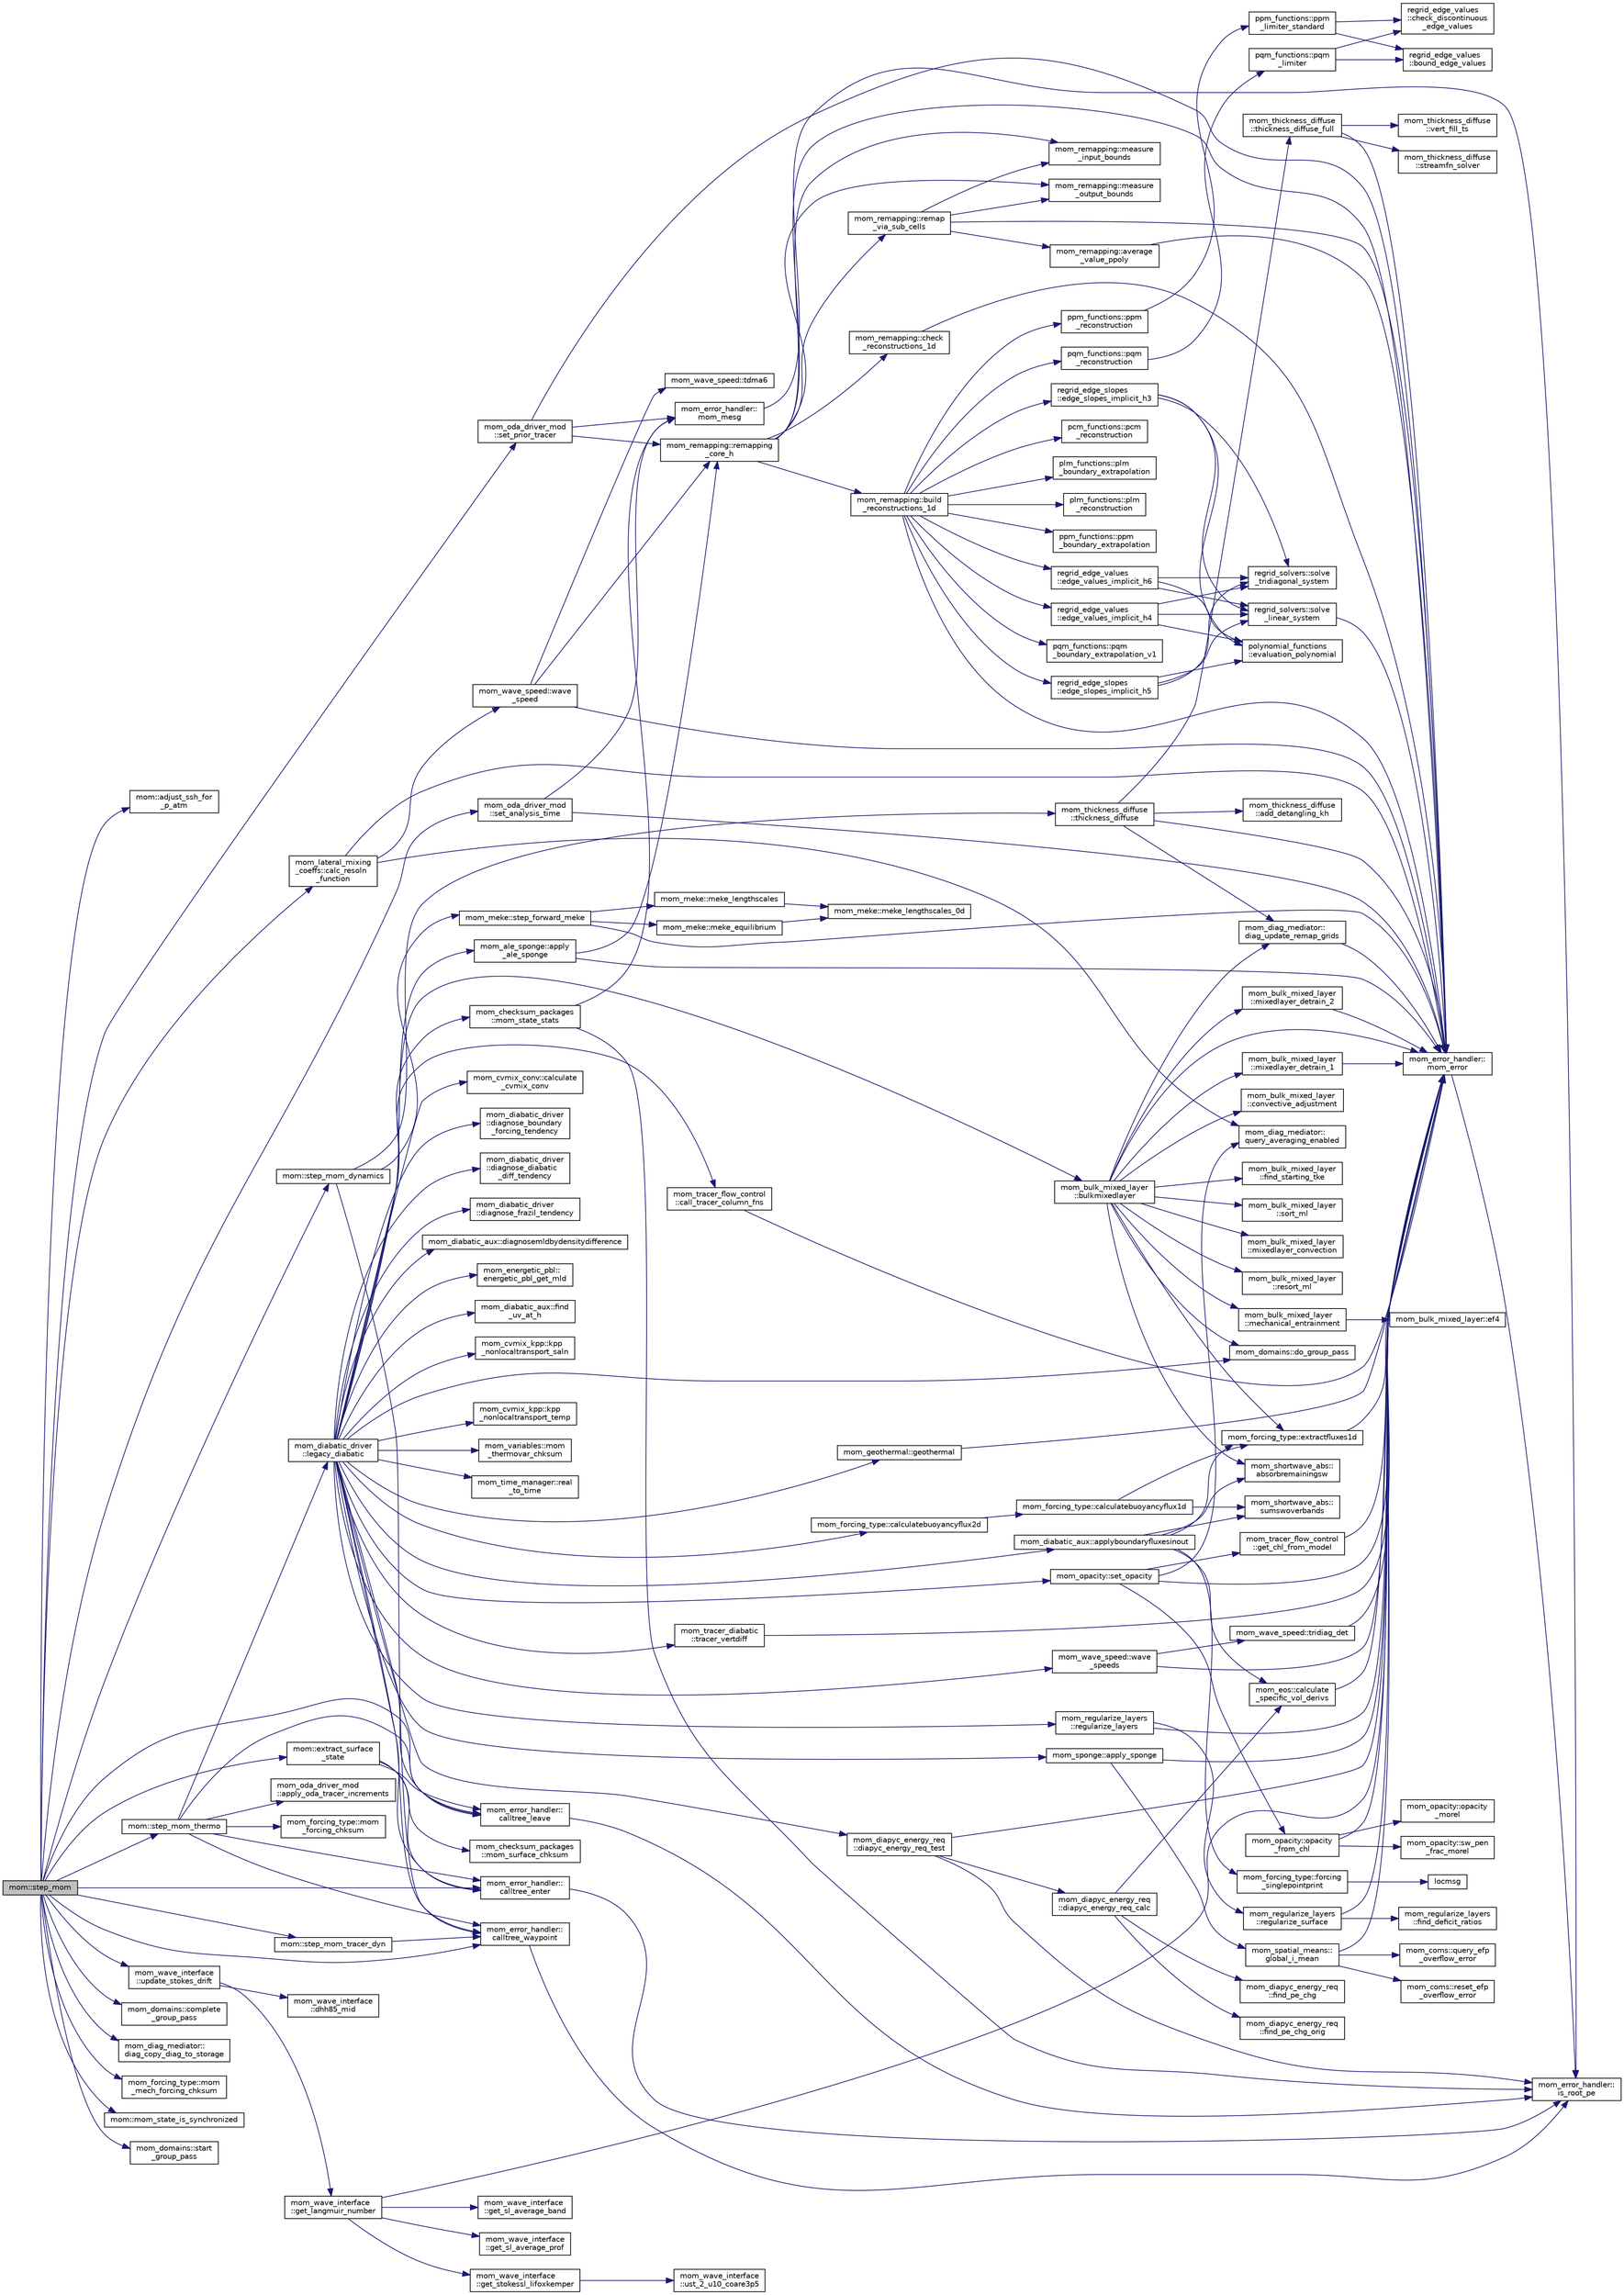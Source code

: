 digraph "mom::step_mom"
{
 // INTERACTIVE_SVG=YES
 // LATEX_PDF_SIZE
  edge [fontname="Helvetica",fontsize="10",labelfontname="Helvetica",labelfontsize="10"];
  node [fontname="Helvetica",fontsize="10",shape=record];
  rankdir="LR";
  Node1 [label="mom::step_mom",height=0.2,width=0.4,color="black", fillcolor="grey75", style="filled", fontcolor="black",tooltip="This subroutine orchestrates the time stepping of MOM. The adiabatic dynamics are stepped by calls to..."];
  Node1 -> Node2 [color="midnightblue",fontsize="10",style="solid",fontname="Helvetica"];
  Node2 [label="mom::adjust_ssh_for\l_p_atm",height=0.2,width=0.4,color="black", fillcolor="white", style="filled",URL="$namespacemom.html#a16f7cc52cef3eb7a99687bf3d0694285",tooltip="Apply a correction to the sea surface height to compensate for the atmospheric pressure (the inverse ..."];
  Node1 -> Node3 [color="midnightblue",fontsize="10",style="solid",fontname="Helvetica"];
  Node3 [label="mom_lateral_mixing\l_coeffs::calc_resoln\l_function",height=0.2,width=0.4,color="black", fillcolor="white", style="filled",URL="$namespacemom__lateral__mixing__coeffs.html#a8652c5651033573cfd6f09b789d64713",tooltip="Calculates and stores the non-dimensional resolution functions."];
  Node3 -> Node4 [color="midnightblue",fontsize="10",style="solid",fontname="Helvetica"];
  Node4 [label="mom_error_handler::\lmom_error",height=0.2,width=0.4,color="black", fillcolor="white", style="filled",URL="$namespacemom__error__handler.html#a460cfb79a06c29fc249952c2a3710d67",tooltip="This provides a convenient interface for writing an mpp_error message with run-time filter based on a..."];
  Node4 -> Node5 [color="midnightblue",fontsize="10",style="solid",fontname="Helvetica"];
  Node5 [label="mom_error_handler::\lis_root_pe",height=0.2,width=0.4,color="black", fillcolor="white", style="filled",URL="$namespacemom__error__handler.html#ad5f00a53059c72fe2332d1436c80ca71",tooltip="This returns .true. if the current PE is the root PE."];
  Node3 -> Node6 [color="midnightblue",fontsize="10",style="solid",fontname="Helvetica"];
  Node6 [label="mom_diag_mediator::\lquery_averaging_enabled",height=0.2,width=0.4,color="black", fillcolor="white", style="filled",URL="$namespacemom__diag__mediator.html#a0be5d1cbc6c6f8f63950ce7d9bc6455a",tooltip="Call this subroutine to determine whether the averaging is currently enabled. .true...."];
  Node3 -> Node7 [color="midnightblue",fontsize="10",style="solid",fontname="Helvetica"];
  Node7 [label="mom_wave_speed::wave\l_speed",height=0.2,width=0.4,color="black", fillcolor="white", style="filled",URL="$namespacemom__wave__speed.html#a2bb7c3c0482510f3d50a2f2e933e4229",tooltip="Calculates the wave speed of the first baroclinic mode."];
  Node7 -> Node4 [color="midnightblue",fontsize="10",style="solid",fontname="Helvetica"];
  Node7 -> Node8 [color="midnightblue",fontsize="10",style="solid",fontname="Helvetica"];
  Node8 [label="mom_remapping::remapping\l_core_h",height=0.2,width=0.4,color="black", fillcolor="white", style="filled",URL="$namespacemom__remapping.html#abe4a1d5b1b9f26063a5e4aba5be0b0a5",tooltip="Remaps column of values u0 on grid h0 to grid h1 assuming the top edge is aligned."];
  Node8 -> Node9 [color="midnightblue",fontsize="10",style="solid",fontname="Helvetica"];
  Node9 [label="mom_remapping::build\l_reconstructions_1d",height=0.2,width=0.4,color="black", fillcolor="white", style="filled",URL="$namespacemom__remapping.html#a5bb0006054c9fa4522783aa3f1f500d5",tooltip="Creates polynomial reconstructions of u0 on the source grid h0."];
  Node9 -> Node10 [color="midnightblue",fontsize="10",style="solid",fontname="Helvetica"];
  Node10 [label="regrid_edge_slopes\l::edge_slopes_implicit_h3",height=0.2,width=0.4,color="black", fillcolor="white", style="filled",URL="$namespaceregrid__edge__slopes.html#a6996158dd53ef77642a39638c49be870",tooltip="Compute ih4 edge slopes (implicit third order accurate) in the same units as h."];
  Node10 -> Node11 [color="midnightblue",fontsize="10",style="solid",fontname="Helvetica"];
  Node11 [label="polynomial_functions\l::evaluation_polynomial",height=0.2,width=0.4,color="black", fillcolor="white", style="filled",URL="$namespacepolynomial__functions.html#adb2b5d18db527314545e8e21638a2872",tooltip="Pointwise evaluation of a polynomial at x."];
  Node10 -> Node12 [color="midnightblue",fontsize="10",style="solid",fontname="Helvetica"];
  Node12 [label="regrid_solvers::solve\l_linear_system",height=0.2,width=0.4,color="black", fillcolor="white", style="filled",URL="$namespaceregrid__solvers.html#a8130a338b59de62b00f68da4204568ad",tooltip="Solve the linear system AX = B by Gaussian elimination."];
  Node12 -> Node4 [color="midnightblue",fontsize="10",style="solid",fontname="Helvetica"];
  Node10 -> Node13 [color="midnightblue",fontsize="10",style="solid",fontname="Helvetica"];
  Node13 [label="regrid_solvers::solve\l_tridiagonal_system",height=0.2,width=0.4,color="black", fillcolor="white", style="filled",URL="$namespaceregrid__solvers.html#a0d5c3cff8f31429b0a2c6d267e8b345d",tooltip="Solve the tridiagonal system AX = B."];
  Node9 -> Node14 [color="midnightblue",fontsize="10",style="solid",fontname="Helvetica"];
  Node14 [label="regrid_edge_slopes\l::edge_slopes_implicit_h5",height=0.2,width=0.4,color="black", fillcolor="white", style="filled",URL="$namespaceregrid__edge__slopes.html#a8857628ba4234d17cc8a596515f80aa9",tooltip="Compute ih5 edge values (implicit fifth order accurate)"];
  Node14 -> Node11 [color="midnightblue",fontsize="10",style="solid",fontname="Helvetica"];
  Node14 -> Node12 [color="midnightblue",fontsize="10",style="solid",fontname="Helvetica"];
  Node14 -> Node13 [color="midnightblue",fontsize="10",style="solid",fontname="Helvetica"];
  Node9 -> Node15 [color="midnightblue",fontsize="10",style="solid",fontname="Helvetica"];
  Node15 [label="regrid_edge_values\l::edge_values_implicit_h4",height=0.2,width=0.4,color="black", fillcolor="white", style="filled",URL="$namespaceregrid__edge__values.html#abc05850b69a03244cd7e04e74c48ac92",tooltip="Compute ih4 edge values (implicit fourth order accurate) in the same units as h."];
  Node15 -> Node11 [color="midnightblue",fontsize="10",style="solid",fontname="Helvetica"];
  Node15 -> Node12 [color="midnightblue",fontsize="10",style="solid",fontname="Helvetica"];
  Node15 -> Node13 [color="midnightblue",fontsize="10",style="solid",fontname="Helvetica"];
  Node9 -> Node16 [color="midnightblue",fontsize="10",style="solid",fontname="Helvetica"];
  Node16 [label="regrid_edge_values\l::edge_values_implicit_h6",height=0.2,width=0.4,color="black", fillcolor="white", style="filled",URL="$namespaceregrid__edge__values.html#ac0bb9fda830d4c93dbebbce14315c222",tooltip="Compute ih6 edge values (implicit sixth order accurate) in the same units as h."];
  Node16 -> Node11 [color="midnightblue",fontsize="10",style="solid",fontname="Helvetica"];
  Node16 -> Node12 [color="midnightblue",fontsize="10",style="solid",fontname="Helvetica"];
  Node16 -> Node13 [color="midnightblue",fontsize="10",style="solid",fontname="Helvetica"];
  Node9 -> Node4 [color="midnightblue",fontsize="10",style="solid",fontname="Helvetica"];
  Node9 -> Node17 [color="midnightblue",fontsize="10",style="solid",fontname="Helvetica"];
  Node17 [label="pcm_functions::pcm\l_reconstruction",height=0.2,width=0.4,color="black", fillcolor="white", style="filled",URL="$namespacepcm__functions.html#acdb73aa523daabff83b15ce04492d70a",tooltip="Reconstruction by constant polynomials within each cell. There is nothing to do but this routine is p..."];
  Node9 -> Node18 [color="midnightblue",fontsize="10",style="solid",fontname="Helvetica"];
  Node18 [label="plm_functions::plm\l_boundary_extrapolation",height=0.2,width=0.4,color="black", fillcolor="white", style="filled",URL="$namespaceplm__functions.html#a7e6d6acb77747f967174265a1bf45784",tooltip="Reconstruction by linear polynomials within boundary cells."];
  Node9 -> Node19 [color="midnightblue",fontsize="10",style="solid",fontname="Helvetica"];
  Node19 [label="plm_functions::plm\l_reconstruction",height=0.2,width=0.4,color="black", fillcolor="white", style="filled",URL="$namespaceplm__functions.html#afc5335533d6ae9896bf0d869fa5a25e9",tooltip="Reconstruction by linear polynomials within each cell."];
  Node9 -> Node20 [color="midnightblue",fontsize="10",style="solid",fontname="Helvetica"];
  Node20 [label="ppm_functions::ppm\l_boundary_extrapolation",height=0.2,width=0.4,color="black", fillcolor="white", style="filled",URL="$namespaceppm__functions.html#a47eb8faecb5e25f3939cffa57f9b7cff",tooltip="Reconstruction by parabolas within boundary cells."];
  Node9 -> Node21 [color="midnightblue",fontsize="10",style="solid",fontname="Helvetica"];
  Node21 [label="ppm_functions::ppm\l_reconstruction",height=0.2,width=0.4,color="black", fillcolor="white", style="filled",URL="$namespaceppm__functions.html#a23d5e557ad48883c77429ee9bff8b052",tooltip="Builds quadratic polynomials coefficients from cell mean and edge values."];
  Node21 -> Node22 [color="midnightblue",fontsize="10",style="solid",fontname="Helvetica"];
  Node22 [label="ppm_functions::ppm\l_limiter_standard",height=0.2,width=0.4,color="black", fillcolor="white", style="filled",URL="$namespaceppm__functions.html#a10ee2c234d48b1d9375bcd7deee7be0c",tooltip="Adjusts edge values using the standard PPM limiter (Colella & Woodward, JCP 1984) after first checkin..."];
  Node22 -> Node23 [color="midnightblue",fontsize="10",style="solid",fontname="Helvetica"];
  Node23 [label="regrid_edge_values\l::bound_edge_values",height=0.2,width=0.4,color="black", fillcolor="white", style="filled",URL="$namespaceregrid__edge__values.html#aa3c7ea104f554d508b69efd860fc6b10",tooltip="Bound edge values by neighboring cell averages."];
  Node22 -> Node24 [color="midnightblue",fontsize="10",style="solid",fontname="Helvetica"];
  Node24 [label="regrid_edge_values\l::check_discontinuous\l_edge_values",height=0.2,width=0.4,color="black", fillcolor="white", style="filled",URL="$namespaceregrid__edge__values.html#a4a496536a77bef8467c441731619761d",tooltip="Check discontinuous edge values and replace them with their average if not monotonic."];
  Node9 -> Node25 [color="midnightblue",fontsize="10",style="solid",fontname="Helvetica"];
  Node25 [label="pqm_functions::pqm\l_boundary_extrapolation_v1",height=0.2,width=0.4,color="black", fillcolor="white", style="filled",URL="$namespacepqm__functions.html#a51d319371a3999ea40a0d2f940094c78",tooltip="Reconstruction by parabolas within boundary cells."];
  Node9 -> Node26 [color="midnightblue",fontsize="10",style="solid",fontname="Helvetica"];
  Node26 [label="pqm_functions::pqm\l_reconstruction",height=0.2,width=0.4,color="black", fillcolor="white", style="filled",URL="$namespacepqm__functions.html#af62ea5a0c20bd2e543d0a7b593e98bb7",tooltip="Reconstruction by quartic polynomials within each cell."];
  Node26 -> Node27 [color="midnightblue",fontsize="10",style="solid",fontname="Helvetica"];
  Node27 [label="pqm_functions::pqm\l_limiter",height=0.2,width=0.4,color="black", fillcolor="white", style="filled",URL="$namespacepqm__functions.html#a676b4ee6f9598507052680013b407f47",tooltip="Limit the piecewise quartic method reconstruction."];
  Node27 -> Node23 [color="midnightblue",fontsize="10",style="solid",fontname="Helvetica"];
  Node27 -> Node24 [color="midnightblue",fontsize="10",style="solid",fontname="Helvetica"];
  Node8 -> Node28 [color="midnightblue",fontsize="10",style="solid",fontname="Helvetica"];
  Node28 [label="mom_remapping::check\l_reconstructions_1d",height=0.2,width=0.4,color="black", fillcolor="white", style="filled",URL="$namespacemom__remapping.html#a1756ab9c7329e586ded97e7270b14d4d",tooltip="Checks that edge values and reconstructions satisfy bounds."];
  Node28 -> Node4 [color="midnightblue",fontsize="10",style="solid",fontname="Helvetica"];
  Node8 -> Node29 [color="midnightblue",fontsize="10",style="solid",fontname="Helvetica"];
  Node29 [label="mom_remapping::measure\l_input_bounds",height=0.2,width=0.4,color="black", fillcolor="white", style="filled",URL="$namespacemom__remapping.html#afe0efe65edb680f96fc5efe3d29a9217",tooltip="Measure totals and bounds on source grid."];
  Node8 -> Node30 [color="midnightblue",fontsize="10",style="solid",fontname="Helvetica"];
  Node30 [label="mom_remapping::measure\l_output_bounds",height=0.2,width=0.4,color="black", fillcolor="white", style="filled",URL="$namespacemom__remapping.html#a5453aeefe69feaff159b67f3a4bd2366",tooltip="Measure totals and bounds on destination grid."];
  Node8 -> Node4 [color="midnightblue",fontsize="10",style="solid",fontname="Helvetica"];
  Node8 -> Node31 [color="midnightblue",fontsize="10",style="solid",fontname="Helvetica"];
  Node31 [label="mom_remapping::remap\l_via_sub_cells",height=0.2,width=0.4,color="black", fillcolor="white", style="filled",URL="$namespacemom__remapping.html#ab933069898cb9de16ec60f175185762e",tooltip="Remaps column of n0 values u0 on grid h0 to grid h1 with n1 cells by calculating the n0+n1+1 sub-inte..."];
  Node31 -> Node32 [color="midnightblue",fontsize="10",style="solid",fontname="Helvetica"];
  Node32 [label="mom_remapping::average\l_value_ppoly",height=0.2,width=0.4,color="black", fillcolor="white", style="filled",URL="$namespacemom__remapping.html#a89dde73fbc6eec035c8dabc225a9c210",tooltip="Returns the average value of a reconstruction within a single source cell, i0, between the non-dimens..."];
  Node32 -> Node4 [color="midnightblue",fontsize="10",style="solid",fontname="Helvetica"];
  Node31 -> Node29 [color="midnightblue",fontsize="10",style="solid",fontname="Helvetica"];
  Node31 -> Node30 [color="midnightblue",fontsize="10",style="solid",fontname="Helvetica"];
  Node31 -> Node4 [color="midnightblue",fontsize="10",style="solid",fontname="Helvetica"];
  Node7 -> Node33 [color="midnightblue",fontsize="10",style="solid",fontname="Helvetica"];
  Node33 [label="mom_wave_speed::tdma6",height=0.2,width=0.4,color="black", fillcolor="white", style="filled",URL="$namespacemom__wave__speed.html#a57673d33027f1ef38330443123102301",tooltip="Solve a non-symmetric tridiagonal problem with a scalar contribution to the leading diagonal...."];
  Node1 -> Node34 [color="midnightblue",fontsize="10",style="solid",fontname="Helvetica"];
  Node34 [label="mom_error_handler::\lcalltree_enter",height=0.2,width=0.4,color="black", fillcolor="white", style="filled",URL="$namespacemom__error__handler.html#a9cda07a87815f0e5594066162b4345c3",tooltip="Writes a message about entering a subroutine if call tree reporting is active."];
  Node34 -> Node5 [color="midnightblue",fontsize="10",style="solid",fontname="Helvetica"];
  Node1 -> Node35 [color="midnightblue",fontsize="10",style="solid",fontname="Helvetica"];
  Node35 [label="mom_error_handler::\lcalltree_leave",height=0.2,width=0.4,color="black", fillcolor="white", style="filled",URL="$namespacemom__error__handler.html#a88ea67781e2ed9b73ab7eac8ea5e8578",tooltip="Writes a message about leaving a subroutine if call tree reporting is active."];
  Node35 -> Node5 [color="midnightblue",fontsize="10",style="solid",fontname="Helvetica"];
  Node1 -> Node36 [color="midnightblue",fontsize="10",style="solid",fontname="Helvetica"];
  Node36 [label="mom_error_handler::\lcalltree_waypoint",height=0.2,width=0.4,color="black", fillcolor="white", style="filled",URL="$namespacemom__error__handler.html#a34a02e601a60f03cb97a72fe25a32853",tooltip="Writes a message about reaching a milestone if call tree reporting is active."];
  Node36 -> Node5 [color="midnightblue",fontsize="10",style="solid",fontname="Helvetica"];
  Node1 -> Node37 [color="midnightblue",fontsize="10",style="solid",fontname="Helvetica"];
  Node37 [label="mom_domains::complete\l_group_pass",height=0.2,width=0.4,color="black", fillcolor="white", style="filled",URL="$namespacemom__domains.html#a242daf83cdf6041f5023f7da49d6da37",tooltip="complete_group_pass completes a group halo update."];
  Node1 -> Node38 [color="midnightblue",fontsize="10",style="solid",fontname="Helvetica"];
  Node38 [label="mom_diag_mediator::\ldiag_copy_diag_to_storage",height=0.2,width=0.4,color="black", fillcolor="white", style="filled",URL="$namespacemom__diag__mediator.html#a4c15fc11c4d220ebcdd38adb692950db",tooltip="Copy from the main diagnostic arrays to the grid storage as well as the native thicknesses."];
  Node1 -> Node39 [color="midnightblue",fontsize="10",style="solid",fontname="Helvetica"];
  Node39 [label="mom::extract_surface\l_state",height=0.2,width=0.4,color="black", fillcolor="white", style="filled",URL="$namespacemom.html#a6ba3b54bd0edbba06730741653552d58",tooltip="Set the surface (return) properties of the ocean model by setting the appropriate fields in sfc_state..."];
  Node39 -> Node34 [color="midnightblue",fontsize="10",style="solid",fontname="Helvetica"];
  Node39 -> Node35 [color="midnightblue",fontsize="10",style="solid",fontname="Helvetica"];
  Node39 -> Node40 [color="midnightblue",fontsize="10",style="solid",fontname="Helvetica"];
  Node40 [label="mom_checksum_packages\l::mom_surface_chksum",height=0.2,width=0.4,color="black", fillcolor="white", style="filled",URL="$namespacemom__checksum__packages.html#af70a5866a1bd6a5ea81ccab967bb2c39",tooltip="Write out chksums for the ocean surface variables."];
  Node1 -> Node41 [color="midnightblue",fontsize="10",style="solid",fontname="Helvetica"];
  Node41 [label="mom_forcing_type::mom\l_mech_forcing_chksum",height=0.2,width=0.4,color="black", fillcolor="white", style="filled",URL="$namespacemom__forcing__type.html#afe942ca75b30c226fdfcdedcecad920f",tooltip="Write out chksums for the driving mechanical forces."];
  Node1 -> Node42 [color="midnightblue",fontsize="10",style="solid",fontname="Helvetica"];
  Node42 [label="mom::mom_state_is_synchronized",height=0.2,width=0.4,color="black", fillcolor="white", style="filled",URL="$namespacemom.html#ada38a8329b76f9fa1685a230869a7647",tooltip="Return true if all phases of step_MOM are at the same point in time."];
  Node1 -> Node43 [color="midnightblue",fontsize="10",style="solid",fontname="Helvetica"];
  Node43 [label="mom_oda_driver_mod\l::set_analysis_time",height=0.2,width=0.4,color="black", fillcolor="white", style="filled",URL="$namespacemom__oda__driver__mod.html#a6df570bae958c31d3aab1053484e1f5d",tooltip="Set the next analysis time."];
  Node43 -> Node4 [color="midnightblue",fontsize="10",style="solid",fontname="Helvetica"];
  Node43 -> Node44 [color="midnightblue",fontsize="10",style="solid",fontname="Helvetica"];
  Node44 [label="mom_error_handler::\lmom_mesg",height=0.2,width=0.4,color="black", fillcolor="white", style="filled",URL="$namespacemom__error__handler.html#a1c462df7b61f1296407b4af51dfeceab",tooltip="This provides a convenient interface for writing an informative comment."];
  Node44 -> Node5 [color="midnightblue",fontsize="10",style="solid",fontname="Helvetica"];
  Node1 -> Node45 [color="midnightblue",fontsize="10",style="solid",fontname="Helvetica"];
  Node45 [label="mom_oda_driver_mod\l::set_prior_tracer",height=0.2,width=0.4,color="black", fillcolor="white", style="filled",URL="$namespacemom__oda__driver__mod.html#a24806346258e5d9143e233999eef0e7f",tooltip="Copy ensemble member tracers to ensemble vector."];
  Node45 -> Node4 [color="midnightblue",fontsize="10",style="solid",fontname="Helvetica"];
  Node45 -> Node44 [color="midnightblue",fontsize="10",style="solid",fontname="Helvetica"];
  Node45 -> Node8 [color="midnightblue",fontsize="10",style="solid",fontname="Helvetica"];
  Node1 -> Node46 [color="midnightblue",fontsize="10",style="solid",fontname="Helvetica"];
  Node46 [label="mom_domains::start\l_group_pass",height=0.2,width=0.4,color="black", fillcolor="white", style="filled",URL="$namespacemom__domains.html#ab27e1cc5953c88e733e0f9f55e4fd446",tooltip="start_group_pass starts out a group halo update."];
  Node1 -> Node47 [color="midnightblue",fontsize="10",style="solid",fontname="Helvetica"];
  Node47 [label="mom::step_mom_dynamics",height=0.2,width=0.4,color="black", fillcolor="white", style="filled",URL="$namespacemom.html#a42ee7e91ffcf1340679e29ab28d9b41d",tooltip="Time step the ocean dynamics, including the momentum and continuity equations."];
  Node47 -> Node36 [color="midnightblue",fontsize="10",style="solid",fontname="Helvetica"];
  Node47 -> Node48 [color="midnightblue",fontsize="10",style="solid",fontname="Helvetica"];
  Node48 [label="mom_meke::step_forward_meke",height=0.2,width=0.4,color="black", fillcolor="white", style="filled",URL="$namespacemom__meke.html#a5f752f097ddeba7071e1703110e51bc2",tooltip="Integrates forward-in-time the MEKE eddy energy equation. See MEKE equations."];
  Node48 -> Node49 [color="midnightblue",fontsize="10",style="solid",fontname="Helvetica"];
  Node49 [label="mom_meke::meke_equilibrium",height=0.2,width=0.4,color="black", fillcolor="white", style="filled",URL="$namespacemom__meke.html#a0ef9a8bcdf705b544db9b8c28a5e6a56",tooltip="Calculates the equilibrium solutino where the source depends only on MEKE diffusivity and there is no..."];
  Node49 -> Node50 [color="midnightblue",fontsize="10",style="solid",fontname="Helvetica"];
  Node50 [label="mom_meke::meke_lengthscales_0d",height=0.2,width=0.4,color="black", fillcolor="white", style="filled",URL="$namespacemom__meke.html#a94cd50f776e4a1af3f865a2bcdd5fbf9",tooltip="Calculates the eddy mixing length scale and  and  functions that are ratios of either bottom or barot..."];
  Node48 -> Node51 [color="midnightblue",fontsize="10",style="solid",fontname="Helvetica"];
  Node51 [label="mom_meke::meke_lengthscales",height=0.2,width=0.4,color="black", fillcolor="white", style="filled",URL="$namespacemom__meke.html#a8180d5d0cacf48bcbdffead9e6a06efd",tooltip="Calculates the eddy mixing length scale and  and  functions that are ratios of either bottom or barot..."];
  Node51 -> Node50 [color="midnightblue",fontsize="10",style="solid",fontname="Helvetica"];
  Node48 -> Node4 [color="midnightblue",fontsize="10",style="solid",fontname="Helvetica"];
  Node47 -> Node52 [color="midnightblue",fontsize="10",style="solid",fontname="Helvetica"];
  Node52 [label="mom_thickness_diffuse\l::thickness_diffuse",height=0.2,width=0.4,color="black", fillcolor="white", style="filled",URL="$namespacemom__thickness__diffuse.html#a8a538b778a567f489bfd9c5eadeeebef",tooltip="Calculates thickness diffusion coefficients and applies thickness diffusion to layer thicknesses,..."];
  Node52 -> Node53 [color="midnightblue",fontsize="10",style="solid",fontname="Helvetica"];
  Node53 [label="mom_thickness_diffuse\l::add_detangling_kh",height=0.2,width=0.4,color="black", fillcolor="white", style="filled",URL="$namespacemom__thickness__diffuse.html#ab6206370a3f642ad57c63b6e268ee0fb",tooltip="Modifies thickness diffusivities to untangle layer structures."];
  Node52 -> Node54 [color="midnightblue",fontsize="10",style="solid",fontname="Helvetica"];
  Node54 [label="mom_diag_mediator::\ldiag_update_remap_grids",height=0.2,width=0.4,color="black", fillcolor="white", style="filled",URL="$namespacemom__diag__mediator.html#a2e9db121a293f242f5a42e9d16d0d2e4",tooltip="Build/update vertical grids for diagnostic remapping."];
  Node54 -> Node4 [color="midnightblue",fontsize="10",style="solid",fontname="Helvetica"];
  Node52 -> Node4 [color="midnightblue",fontsize="10",style="solid",fontname="Helvetica"];
  Node52 -> Node55 [color="midnightblue",fontsize="10",style="solid",fontname="Helvetica"];
  Node55 [label="mom_thickness_diffuse\l::thickness_diffuse_full",height=0.2,width=0.4,color="black", fillcolor="white", style="filled",URL="$namespacemom__thickness__diffuse.html#ae9909642254fcf0160afe46997e10c30",tooltip="Calculates parameterized layer transports for use in the continuity equation. Fluxes are limited to g..."];
  Node55 -> Node4 [color="midnightblue",fontsize="10",style="solid",fontname="Helvetica"];
  Node55 -> Node56 [color="midnightblue",fontsize="10",style="solid",fontname="Helvetica"];
  Node56 [label="mom_thickness_diffuse\l::streamfn_solver",height=0.2,width=0.4,color="black", fillcolor="white", style="filled",URL="$namespacemom__thickness__diffuse.html#a52d5fe57d53414fdc05f669723c9774e",tooltip="Tridiagonal solver for streamfunction at interfaces."];
  Node55 -> Node57 [color="midnightblue",fontsize="10",style="solid",fontname="Helvetica"];
  Node57 [label="mom_thickness_diffuse\l::vert_fill_ts",height=0.2,width=0.4,color="black", fillcolor="white", style="filled",URL="$namespacemom__thickness__diffuse.html#aff6aa879773518e476ed0a603a1a301e",tooltip="Fills tracer values in massless layers with sensible values by diffusing vertically with a (small) co..."];
  Node1 -> Node58 [color="midnightblue",fontsize="10",style="solid",fontname="Helvetica"];
  Node58 [label="mom::step_mom_thermo",height=0.2,width=0.4,color="black", fillcolor="white", style="filled",URL="$namespacemom.html#a1a81ea749a309f10f5c3c7a17efa3606",tooltip="MOM_step_thermo orchestrates the thermodynamic time stepping and vertical remapping,..."];
  Node58 -> Node59 [color="midnightblue",fontsize="10",style="solid",fontname="Helvetica"];
  Node59 [label="mom_oda_driver_mod\l::apply_oda_tracer_increments",height=0.2,width=0.4,color="black", fillcolor="white", style="filled",URL="$namespacemom__oda__driver__mod.html#a1591229c657f196c97b87b77ca4378a6",tooltip="Apply increments to tracers."];
  Node58 -> Node34 [color="midnightblue",fontsize="10",style="solid",fontname="Helvetica"];
  Node58 -> Node35 [color="midnightblue",fontsize="10",style="solid",fontname="Helvetica"];
  Node58 -> Node36 [color="midnightblue",fontsize="10",style="solid",fontname="Helvetica"];
  Node58 -> Node60 [color="midnightblue",fontsize="10",style="solid",fontname="Helvetica"];
  Node60 [label="mom_diabatic_driver\l::legacy_diabatic",height=0.2,width=0.4,color="black", fillcolor="white", style="filled",URL="$namespacemom__diabatic__driver.html#a9cdc6d13fb212778da2d58f286528fde",tooltip="Imposes the diapycnal mass fluxes and the accompanying diapycnal advection of momentum and tracers us..."];
  Node60 -> Node61 [color="midnightblue",fontsize="10",style="solid",fontname="Helvetica"];
  Node61 [label="mom_ale_sponge::apply\l_ale_sponge",height=0.2,width=0.4,color="black", fillcolor="white", style="filled",URL="$namespacemom__ale__sponge.html#a1f297a8680a56b92ad1ac4e09f375d05",tooltip="This subroutine applies damping to the layers thicknesses, temp, salt and a variety of tracers for ev..."];
  Node61 -> Node4 [color="midnightblue",fontsize="10",style="solid",fontname="Helvetica"];
  Node61 -> Node8 [color="midnightblue",fontsize="10",style="solid",fontname="Helvetica"];
  Node60 -> Node62 [color="midnightblue",fontsize="10",style="solid",fontname="Helvetica"];
  Node62 [label="mom_sponge::apply_sponge",height=0.2,width=0.4,color="black", fillcolor="white", style="filled",URL="$namespacemom__sponge.html#afc5fe4db356e9e93696c909cd2c4d7ba",tooltip="This subroutine applies damping to the layers thicknesses, mixed layer buoyancy, and a variety of tra..."];
  Node62 -> Node63 [color="midnightblue",fontsize="10",style="solid",fontname="Helvetica"];
  Node63 [label="mom_spatial_means::\lglobal_i_mean",height=0.2,width=0.4,color="black", fillcolor="white", style="filled",URL="$namespacemom__spatial__means.html#a1268ed073db7e190a1d06fa72bd7a8de",tooltip="Determine the global mean of a field along rows of constant i, returning it in a 1-d array using the ..."];
  Node63 -> Node4 [color="midnightblue",fontsize="10",style="solid",fontname="Helvetica"];
  Node63 -> Node64 [color="midnightblue",fontsize="10",style="solid",fontname="Helvetica"];
  Node64 [label="mom_coms::query_efp\l_overflow_error",height=0.2,width=0.4,color="black", fillcolor="white", style="filled",URL="$namespacemom__coms.html#addf8caf9a58bed7059b5bb6660d73c4e",tooltip="Returns the status of the module's error flag."];
  Node63 -> Node65 [color="midnightblue",fontsize="10",style="solid",fontname="Helvetica"];
  Node65 [label="mom_coms::reset_efp\l_overflow_error",height=0.2,width=0.4,color="black", fillcolor="white", style="filled",URL="$namespacemom__coms.html#a9a44466e43db89b2525996feedd11b7a",tooltip="Reset the module's error flag to false."];
  Node62 -> Node4 [color="midnightblue",fontsize="10",style="solid",fontname="Helvetica"];
  Node60 -> Node66 [color="midnightblue",fontsize="10",style="solid",fontname="Helvetica"];
  Node66 [label="mom_diabatic_aux::applyboundaryfluxesinout",height=0.2,width=0.4,color="black", fillcolor="white", style="filled",URL="$namespacemom__diabatic__aux.html#ab32313b997a7728d99b52665b94e261f",tooltip="Update the thickness, temperature, and salinity due to thermodynamic boundary forcing (contained in f..."];
  Node66 -> Node67 [color="midnightblue",fontsize="10",style="solid",fontname="Helvetica"];
  Node67 [label="mom_shortwave_abs::\labsorbremainingsw",height=0.2,width=0.4,color="black", fillcolor="white", style="filled",URL="$namespacemom__shortwave__abs.html#a977474b56b68f4db0d6b0dc604755e6c",tooltip="Apply shortwave heating below the boundary layer (when running with the bulk mixed layer inhereted fr..."];
  Node66 -> Node68 [color="midnightblue",fontsize="10",style="solid",fontname="Helvetica"];
  Node68 [label="mom_eos::calculate\l_specific_vol_derivs",height=0.2,width=0.4,color="black", fillcolor="white", style="filled",URL="$namespacemom__eos.html#ab6ed65d2df376be9bbea2050f50fe46e",tooltip="Calls the appropriate subroutine to calculate specific volume derivatives for an array."];
  Node68 -> Node4 [color="midnightblue",fontsize="10",style="solid",fontname="Helvetica"];
  Node66 -> Node69 [color="midnightblue",fontsize="10",style="solid",fontname="Helvetica"];
  Node69 [label="mom_forcing_type::extractfluxes1d",height=0.2,width=0.4,color="black", fillcolor="white", style="filled",URL="$namespacemom__forcing__type.html#ae53ab527ce199e239f6079e422ec70c8",tooltip="This subroutine extracts fluxes from the surface fluxes type. It works on a j-row for optimization pu..."];
  Node69 -> Node4 [color="midnightblue",fontsize="10",style="solid",fontname="Helvetica"];
  Node66 -> Node70 [color="midnightblue",fontsize="10",style="solid",fontname="Helvetica"];
  Node70 [label="mom_forcing_type::forcing\l_singlepointprint",height=0.2,width=0.4,color="black", fillcolor="white", style="filled",URL="$namespacemom__forcing__type.html#a1048a8e80ebd47f83b91772c02aedba2",tooltip="Write out values of the fluxes arrays at the i,j location. This is a debugging tool."];
  Node70 -> Node71 [color="midnightblue",fontsize="10",style="solid",fontname="Helvetica"];
  Node71 [label="locmsg",height=0.2,width=0.4,color="black", fillcolor="white", style="filled",URL="$MOM__forcing__type_8F90.html#a44866f115b527c8a90369632eb0b6eda",tooltip="Format and write a message depending on associated state of array."];
  Node66 -> Node72 [color="midnightblue",fontsize="10",style="solid",fontname="Helvetica"];
  Node72 [label="mom_shortwave_abs::\lsumswoverbands",height=0.2,width=0.4,color="black", fillcolor="white", style="filled",URL="$namespacemom__shortwave__abs.html#a8a1184c3f836d0900dfd5fa587cfb879",tooltip=" "];
  Node60 -> Node73 [color="midnightblue",fontsize="10",style="solid",fontname="Helvetica"];
  Node73 [label="mom_bulk_mixed_layer\l::bulkmixedlayer",height=0.2,width=0.4,color="black", fillcolor="white", style="filled",URL="$namespacemom__bulk__mixed__layer.html#ad6b69cad68bd88aa1deee0481fd3cc59",tooltip="This subroutine partially steps the bulk mixed layer model. The following processes are executed,..."];
  Node73 -> Node67 [color="midnightblue",fontsize="10",style="solid",fontname="Helvetica"];
  Node73 -> Node74 [color="midnightblue",fontsize="10",style="solid",fontname="Helvetica"];
  Node74 [label="mom_bulk_mixed_layer\l::convective_adjustment",height=0.2,width=0.4,color="black", fillcolor="white", style="filled",URL="$namespacemom__bulk__mixed__layer.html#ac898a46c7996492a4cd3ee45ebfd1b2e",tooltip="This subroutine does instantaneous convective entrainment into the buffer layers and mixed layers to ..."];
  Node73 -> Node54 [color="midnightblue",fontsize="10",style="solid",fontname="Helvetica"];
  Node73 -> Node75 [color="midnightblue",fontsize="10",style="solid",fontname="Helvetica"];
  Node75 [label="mom_domains::do_group_pass",height=0.2,width=0.4,color="black", fillcolor="white", style="filled",URL="$namespacemom__domains.html#aac3bc012a8c214cbd73bb00668ff165e",tooltip="do_group_pass carries out a group halo update."];
  Node73 -> Node69 [color="midnightblue",fontsize="10",style="solid",fontname="Helvetica"];
  Node73 -> Node76 [color="midnightblue",fontsize="10",style="solid",fontname="Helvetica"];
  Node76 [label="mom_bulk_mixed_layer\l::find_starting_tke",height=0.2,width=0.4,color="black", fillcolor="white", style="filled",URL="$namespacemom__bulk__mixed__layer.html#a8ab429f040caadc340609ca16aca2e29",tooltip="This subroutine determines the TKE available at the depth of free convection to drive mechanical entr..."];
  Node73 -> Node77 [color="midnightblue",fontsize="10",style="solid",fontname="Helvetica"];
  Node77 [label="mom_bulk_mixed_layer\l::mechanical_entrainment",height=0.2,width=0.4,color="black", fillcolor="white", style="filled",URL="$namespacemom__bulk__mixed__layer.html#aae11f02b6b843d50866b7e259a7d468a",tooltip="This subroutine calculates mechanically driven entrainment."];
  Node77 -> Node78 [color="midnightblue",fontsize="10",style="solid",fontname="Helvetica"];
  Node78 [label="mom_bulk_mixed_layer::ef4",height=0.2,width=0.4,color="black", fillcolor="white", style="filled",URL="$namespacemom__bulk__mixed__layer.html#a4ac89b3858f2c7c0ac6f8ac8f93b5e44",tooltip="This subroutine returns an approximation to the integral R = exp(-L*(H+E)) integral(LH to L(H+E)) L/(..."];
  Node73 -> Node79 [color="midnightblue",fontsize="10",style="solid",fontname="Helvetica"];
  Node79 [label="mom_bulk_mixed_layer\l::mixedlayer_convection",height=0.2,width=0.4,color="black", fillcolor="white", style="filled",URL="$namespacemom__bulk__mixed__layer.html#a071010a461d5ae9440b063aadf4e2f88",tooltip="This subroutine causes the mixed layer to entrain to the depth of free convection...."];
  Node73 -> Node80 [color="midnightblue",fontsize="10",style="solid",fontname="Helvetica"];
  Node80 [label="mom_bulk_mixed_layer\l::mixedlayer_detrain_1",height=0.2,width=0.4,color="black", fillcolor="white", style="filled",URL="$namespacemom__bulk__mixed__layer.html#ad9e6f68b38815279808b9fa52cfc6e65",tooltip="This subroutine moves any water left in the former mixed layers into the single buffer layers and may..."];
  Node80 -> Node4 [color="midnightblue",fontsize="10",style="solid",fontname="Helvetica"];
  Node73 -> Node81 [color="midnightblue",fontsize="10",style="solid",fontname="Helvetica"];
  Node81 [label="mom_bulk_mixed_layer\l::mixedlayer_detrain_2",height=0.2,width=0.4,color="black", fillcolor="white", style="filled",URL="$namespacemom__bulk__mixed__layer.html#a46fd0f8d6109e0d4f7e4da971f2ab663",tooltip="This subroutine moves any water left in the former mixed layers into the two buffer layers and may al..."];
  Node81 -> Node4 [color="midnightblue",fontsize="10",style="solid",fontname="Helvetica"];
  Node73 -> Node4 [color="midnightblue",fontsize="10",style="solid",fontname="Helvetica"];
  Node73 -> Node82 [color="midnightblue",fontsize="10",style="solid",fontname="Helvetica"];
  Node82 [label="mom_bulk_mixed_layer\l::resort_ml",height=0.2,width=0.4,color="black", fillcolor="white", style="filled",URL="$namespacemom__bulk__mixed__layer.html#a1378659bc97b52e065a7cfe44166504d",tooltip="This subroutine actually moves properties between layers to achieve a resorted state,..."];
  Node73 -> Node83 [color="midnightblue",fontsize="10",style="solid",fontname="Helvetica"];
  Node83 [label="mom_bulk_mixed_layer\l::sort_ml",height=0.2,width=0.4,color="black", fillcolor="white", style="filled",URL="$namespacemom__bulk__mixed__layer.html#ae4325155d260533b923ba910557945f3",tooltip="This subroutine generates an array of indices that are sorted by layer density."];
  Node60 -> Node84 [color="midnightblue",fontsize="10",style="solid",fontname="Helvetica"];
  Node84 [label="mom_cvmix_conv::calculate\l_cvmix_conv",height=0.2,width=0.4,color="black", fillcolor="white", style="filled",URL="$namespacemom__cvmix__conv.html#a9fa2fba758d0df93a9d6219c21e5e06d",tooltip="Subroutine for calculating enhanced diffusivity/viscosity due to convection via CVMix."];
  Node60 -> Node85 [color="midnightblue",fontsize="10",style="solid",fontname="Helvetica"];
  Node85 [label="mom_forcing_type::calculatebuoyancyflux2d",height=0.2,width=0.4,color="black", fillcolor="white", style="filled",URL="$namespacemom__forcing__type.html#ae84373c4a259bd04330ec673af0fa536",tooltip="Calculates surface buoyancy flux by adding up the heat, FW and salt fluxes, for 2d arrays...."];
  Node85 -> Node86 [color="midnightblue",fontsize="10",style="solid",fontname="Helvetica"];
  Node86 [label="mom_forcing_type::calculatebuoyancyflux1d",height=0.2,width=0.4,color="black", fillcolor="white", style="filled",URL="$namespacemom__forcing__type.html#ad0077a3179748ec1ff1b81348f4aca92",tooltip="This routine calculates surface buoyancy flux by adding up the heat, FW & salt fluxes...."];
  Node86 -> Node69 [color="midnightblue",fontsize="10",style="solid",fontname="Helvetica"];
  Node86 -> Node72 [color="midnightblue",fontsize="10",style="solid",fontname="Helvetica"];
  Node60 -> Node87 [color="midnightblue",fontsize="10",style="solid",fontname="Helvetica"];
  Node87 [label="mom_tracer_flow_control\l::call_tracer_column_fns",height=0.2,width=0.4,color="black", fillcolor="white", style="filled",URL="$namespacemom__tracer__flow__control.html#a7ab9818c25f7abc0cf44f970b70f003a",tooltip="This subroutine calls all registered tracer column physics subroutines."];
  Node87 -> Node4 [color="midnightblue",fontsize="10",style="solid",fontname="Helvetica"];
  Node60 -> Node34 [color="midnightblue",fontsize="10",style="solid",fontname="Helvetica"];
  Node60 -> Node35 [color="midnightblue",fontsize="10",style="solid",fontname="Helvetica"];
  Node60 -> Node36 [color="midnightblue",fontsize="10",style="solid",fontname="Helvetica"];
  Node60 -> Node88 [color="midnightblue",fontsize="10",style="solid",fontname="Helvetica"];
  Node88 [label="mom_diabatic_driver\l::diagnose_boundary\l_forcing_tendency",height=0.2,width=0.4,color="black", fillcolor="white", style="filled",URL="$namespacemom__diabatic__driver.html#a01163329a6d65d737948de2d88552e4c",tooltip="This routine diagnoses tendencies from application of boundary fluxes. These impacts are generally 3d..."];
  Node60 -> Node89 [color="midnightblue",fontsize="10",style="solid",fontname="Helvetica"];
  Node89 [label="mom_diabatic_driver\l::diagnose_diabatic\l_diff_tendency",height=0.2,width=0.4,color="black", fillcolor="white", style="filled",URL="$namespacemom__diabatic__driver.html#a4dab75ba033d39c67378d4d096dc8634",tooltip="This routine diagnoses tendencies from application of diabatic diffusion using ALE algorithm...."];
  Node60 -> Node90 [color="midnightblue",fontsize="10",style="solid",fontname="Helvetica"];
  Node90 [label="mom_diabatic_driver\l::diagnose_frazil_tendency",height=0.2,width=0.4,color="black", fillcolor="white", style="filled",URL="$namespacemom__diabatic__driver.html#ab1dd05b0e742d113883e1b590234f8eb",tooltip="This routine diagnoses tendencies for temperature and heat from frazil formation. This routine is cal..."];
  Node60 -> Node91 [color="midnightblue",fontsize="10",style="solid",fontname="Helvetica"];
  Node91 [label="mom_diabatic_aux::diagnosemldbydensitydifference",height=0.2,width=0.4,color="black", fillcolor="white", style="filled",URL="$namespacemom__diabatic__aux.html#a43ac98433f0f2f0e6cf4f8a3c9622ec4",tooltip="Diagnose a mixed layer depth (MLD) determined by a given density difference with the surface...."];
  Node60 -> Node92 [color="midnightblue",fontsize="10",style="solid",fontname="Helvetica"];
  Node92 [label="mom_diapyc_energy_req\l::diapyc_energy_req_test",height=0.2,width=0.4,color="black", fillcolor="white", style="filled",URL="$namespacemom__diapyc__energy__req.html#a0bf0dd1f3ae4f7f66fb000322f18064e",tooltip="This subroutine helps test the accuracy of the diapycnal mixing energy requirement code by writing di..."];
  Node92 -> Node93 [color="midnightblue",fontsize="10",style="solid",fontname="Helvetica"];
  Node93 [label="mom_diapyc_energy_req\l::diapyc_energy_req_calc",height=0.2,width=0.4,color="black", fillcolor="white", style="filled",URL="$namespacemom__diapyc__energy__req.html#aca27fbd2a716b8565b0b754a417479d5",tooltip="This subroutine uses a substantially refactored tridiagonal equation for diapycnal mixing of temperat..."];
  Node93 -> Node68 [color="midnightblue",fontsize="10",style="solid",fontname="Helvetica"];
  Node93 -> Node94 [color="midnightblue",fontsize="10",style="solid",fontname="Helvetica"];
  Node94 [label="mom_diapyc_energy_req\l::find_pe_chg",height=0.2,width=0.4,color="black", fillcolor="white", style="filled",URL="$namespacemom__diapyc__energy__req.html#a2bed511a4b1df9de0e2230c24389bc82",tooltip="This subroutine calculates the change in potential energy and or derivatives for several changes in a..."];
  Node93 -> Node95 [color="midnightblue",fontsize="10",style="solid",fontname="Helvetica"];
  Node95 [label="mom_diapyc_energy_req\l::find_pe_chg_orig",height=0.2,width=0.4,color="black", fillcolor="white", style="filled",URL="$namespacemom__diapyc__energy__req.html#afb1736a09e8f04ae84f561924e157691",tooltip="This subroutine calculates the change in potential energy and or derivatives for several changes in a..."];
  Node92 -> Node5 [color="midnightblue",fontsize="10",style="solid",fontname="Helvetica"];
  Node92 -> Node4 [color="midnightblue",fontsize="10",style="solid",fontname="Helvetica"];
  Node60 -> Node75 [color="midnightblue",fontsize="10",style="solid",fontname="Helvetica"];
  Node60 -> Node96 [color="midnightblue",fontsize="10",style="solid",fontname="Helvetica"];
  Node96 [label="mom_energetic_pbl::\lenergetic_pbl_get_mld",height=0.2,width=0.4,color="black", fillcolor="white", style="filled",URL="$namespacemom__energetic__pbl.html#af3a7ca5357ed9a1383c9556b117116dc",tooltip="Copies the ePBL active mixed layer depth into MLD."];
  Node60 -> Node97 [color="midnightblue",fontsize="10",style="solid",fontname="Helvetica"];
  Node97 [label="mom_diabatic_aux::find\l_uv_at_h",height=0.2,width=0.4,color="black", fillcolor="white", style="filled",URL="$namespacemom__diabatic__aux.html#ac18edf904af75caadea28fc234a57a3c",tooltip="This subroutine calculates u_h and v_h (velocities at thickness points), optionally using the entrain..."];
  Node60 -> Node98 [color="midnightblue",fontsize="10",style="solid",fontname="Helvetica"];
  Node98 [label="mom_geothermal::geothermal",height=0.2,width=0.4,color="black", fillcolor="white", style="filled",URL="$namespacemom__geothermal.html#a01cc49441a608cbb2a22f50df10420a5",tooltip="Applies geothermal heating, including the movement of water between isopycnal layers to match the tar..."];
  Node98 -> Node4 [color="midnightblue",fontsize="10",style="solid",fontname="Helvetica"];
  Node60 -> Node99 [color="midnightblue",fontsize="10",style="solid",fontname="Helvetica"];
  Node99 [label="mom_cvmix_kpp::kpp\l_nonlocaltransport_saln",height=0.2,width=0.4,color="black", fillcolor="white", style="filled",URL="$namespacemom__cvmix__kpp.html#abebacc1ae8c13149d816a60ff2e824b6",tooltip="Apply KPP non-local transport of surface fluxes for salinity. This routine is a useful prototype for ..."];
  Node60 -> Node100 [color="midnightblue",fontsize="10",style="solid",fontname="Helvetica"];
  Node100 [label="mom_cvmix_kpp::kpp\l_nonlocaltransport_temp",height=0.2,width=0.4,color="black", fillcolor="white", style="filled",URL="$namespacemom__cvmix__kpp.html#a54093ca1cac897785c965c00efa12fe6",tooltip="Apply KPP non-local transport of surface fluxes for temperature."];
  Node60 -> Node101 [color="midnightblue",fontsize="10",style="solid",fontname="Helvetica"];
  Node101 [label="mom_checksum_packages\l::mom_state_stats",height=0.2,width=0.4,color="black", fillcolor="white", style="filled",URL="$namespacemom__checksum__packages.html#a1f44d7722dee5c07cac388ed34aa56b6",tooltip="Monitor and write out statistics for the model's state variables."];
  Node101 -> Node5 [color="midnightblue",fontsize="10",style="solid",fontname="Helvetica"];
  Node101 -> Node44 [color="midnightblue",fontsize="10",style="solid",fontname="Helvetica"];
  Node60 -> Node102 [color="midnightblue",fontsize="10",style="solid",fontname="Helvetica"];
  Node102 [label="mom_variables::mom\l_thermovar_chksum",height=0.2,width=0.4,color="black", fillcolor="white", style="filled",URL="$namespacemom__variables.html#a3a49e8f236529824956f8c5c3e147893",tooltip="Diagnostic checksums on various elements of a thermo_var_ptrs type for debugging."];
  Node60 -> Node103 [color="midnightblue",fontsize="10",style="solid",fontname="Helvetica"];
  Node103 [label="mom_time_manager::real\l_to_time",height=0.2,width=0.4,color="black", fillcolor="white", style="filled",URL="$namespacemom__time__manager.html#ae2d8736d03ab62310f32ddf01e44a961",tooltip="This is an alternate implementation of the FMS function real_to_time_type that is accurate over a lar..."];
  Node60 -> Node104 [color="midnightblue",fontsize="10",style="solid",fontname="Helvetica"];
  Node104 [label="mom_regularize_layers\l::regularize_layers",height=0.2,width=0.4,color="black", fillcolor="white", style="filled",URL="$namespacemom__regularize__layers.html#a32e5e07fe85a2f1861fe05f60576fe59",tooltip="This subroutine partially steps the bulk mixed layer model. The following processes are executed,..."];
  Node104 -> Node4 [color="midnightblue",fontsize="10",style="solid",fontname="Helvetica"];
  Node104 -> Node105 [color="midnightblue",fontsize="10",style="solid",fontname="Helvetica"];
  Node105 [label="mom_regularize_layers\l::regularize_surface",height=0.2,width=0.4,color="black", fillcolor="white", style="filled",URL="$namespacemom__regularize__layers.html#af8738e3c92f1d19b3f2269cb97f7eaf7",tooltip="This subroutine ensures that there is a degree of horizontal smoothness in the depths of the near-sur..."];
  Node105 -> Node106 [color="midnightblue",fontsize="10",style="solid",fontname="Helvetica"];
  Node106 [label="mom_regularize_layers\l::find_deficit_ratios",height=0.2,width=0.4,color="black", fillcolor="white", style="filled",URL="$namespacemom__regularize__layers.html#a4ba20ced31449e07aa640de2b71c0be8",tooltip="This subroutine determines the amount by which the harmonic mean thickness at velocity points differ ..."];
  Node105 -> Node4 [color="midnightblue",fontsize="10",style="solid",fontname="Helvetica"];
  Node60 -> Node107 [color="midnightblue",fontsize="10",style="solid",fontname="Helvetica"];
  Node107 [label="mom_opacity::set_opacity",height=0.2,width=0.4,color="black", fillcolor="white", style="filled",URL="$namespacemom__opacity.html#aefadc7465f74c0cab731cf1adf5f3a57",tooltip="This sets the opacity of sea water based based on one of several different schemes."];
  Node107 -> Node108 [color="midnightblue",fontsize="10",style="solid",fontname="Helvetica"];
  Node108 [label="mom_tracer_flow_control\l::get_chl_from_model",height=0.2,width=0.4,color="black", fillcolor="white", style="filled",URL="$namespacemom__tracer__flow__control.html#abd2e9269190427ba86fb8a26e6792e66",tooltip="This subroutine extracts the chlorophyll concentrations from the model state, if possible."];
  Node108 -> Node4 [color="midnightblue",fontsize="10",style="solid",fontname="Helvetica"];
  Node107 -> Node4 [color="midnightblue",fontsize="10",style="solid",fontname="Helvetica"];
  Node107 -> Node109 [color="midnightblue",fontsize="10",style="solid",fontname="Helvetica"];
  Node109 [label="mom_opacity::opacity\l_from_chl",height=0.2,width=0.4,color="black", fillcolor="white", style="filled",URL="$namespacemom__opacity.html#aefa20c0a034c6e9dcf598c938d6a78ef",tooltip="This sets the \"blue\" band opacity based on chloophyll A concencentrations The red portion is lumped i..."];
  Node109 -> Node4 [color="midnightblue",fontsize="10",style="solid",fontname="Helvetica"];
  Node109 -> Node110 [color="midnightblue",fontsize="10",style="solid",fontname="Helvetica"];
  Node110 [label="mom_opacity::opacity\l_morel",height=0.2,width=0.4,color="black", fillcolor="white", style="filled",URL="$namespacemom__opacity.html#a4498b4bb6fcf1b7d849f89aa87c0332e",tooltip="This sets the blue-wavelength opacity according to the scheme proposed by Morel and Antoine (1994)."];
  Node109 -> Node111 [color="midnightblue",fontsize="10",style="solid",fontname="Helvetica"];
  Node111 [label="mom_opacity::sw_pen\l_frac_morel",height=0.2,width=0.4,color="black", fillcolor="white", style="filled",URL="$namespacemom__opacity.html#a0017241c03e4536115674fc5fc9608bf",tooltip="This sets the penetrating shortwave fraction according to the scheme proposed by Morel and Antoine (1..."];
  Node107 -> Node6 [color="midnightblue",fontsize="10",style="solid",fontname="Helvetica"];
  Node60 -> Node112 [color="midnightblue",fontsize="10",style="solid",fontname="Helvetica"];
  Node112 [label="mom_tracer_diabatic\l::tracer_vertdiff",height=0.2,width=0.4,color="black", fillcolor="white", style="filled",URL="$namespacemom__tracer__diabatic.html#ac5d57973547cc4ed3a89808d3910943e",tooltip="This subroutine solves a tridiagonal equation for the final tracer concentrations after the dual-entr..."];
  Node112 -> Node4 [color="midnightblue",fontsize="10",style="solid",fontname="Helvetica"];
  Node60 -> Node113 [color="midnightblue",fontsize="10",style="solid",fontname="Helvetica"];
  Node113 [label="mom_wave_speed::wave\l_speeds",height=0.2,width=0.4,color="black", fillcolor="white", style="filled",URL="$namespacemom__wave__speed.html#aaeee30fd118f8b7396f5bdd68c5a10e4",tooltip="Calculates the wave speeds for the first few barolinic modes."];
  Node113 -> Node4 [color="midnightblue",fontsize="10",style="solid",fontname="Helvetica"];
  Node113 -> Node114 [color="midnightblue",fontsize="10",style="solid",fontname="Helvetica"];
  Node114 [label="mom_wave_speed::tridiag_det",height=0.2,width=0.4,color="black", fillcolor="white", style="filled",URL="$namespacemom__wave__speed.html#a1d633de4db3e5c4e4a7d313c428c7a56",tooltip="Calculate the determinant of a tridiagonal matrix with diagonals a,b-lam,c where lam is constant acro..."];
  Node114 -> Node4 [color="midnightblue",fontsize="10",style="solid",fontname="Helvetica"];
  Node58 -> Node115 [color="midnightblue",fontsize="10",style="solid",fontname="Helvetica"];
  Node115 [label="mom_forcing_type::mom\l_forcing_chksum",height=0.2,width=0.4,color="black", fillcolor="white", style="filled",URL="$namespacemom__forcing__type.html#a1c4ecd1a779a55e9304b0997088a4815",tooltip="Write out chksums for thermodynamic fluxes."];
  Node1 -> Node116 [color="midnightblue",fontsize="10",style="solid",fontname="Helvetica"];
  Node116 [label="mom::step_mom_tracer_dyn",height=0.2,width=0.4,color="black", fillcolor="white", style="filled",URL="$namespacemom.html#a049a74e470453403e063b200883cb6ee",tooltip="step_MOM_tracer_dyn does tracer advection and lateral diffusion, bringing the tracers up to date with..."];
  Node116 -> Node36 [color="midnightblue",fontsize="10",style="solid",fontname="Helvetica"];
  Node1 -> Node117 [color="midnightblue",fontsize="10",style="solid",fontname="Helvetica"];
  Node117 [label="mom_wave_interface\l::update_stokes_drift",height=0.2,width=0.4,color="black", fillcolor="white", style="filled",URL="$namespacemom__wave__interface.html#a42b769030d04a1c087e168de36ce7285",tooltip="Constructs the Stokes Drift profile on the model grid based on desired coupling options."];
  Node117 -> Node118 [color="midnightblue",fontsize="10",style="solid",fontname="Helvetica"];
  Node118 [label="mom_wave_interface\l::dhh85_mid",height=0.2,width=0.4,color="black", fillcolor="white", style="filled",URL="$namespacemom__wave__interface.html#af4594bd7d4bc3eed353357d436a551c4",tooltip="Compute the Stokes drift at a given depth."];
  Node117 -> Node119 [color="midnightblue",fontsize="10",style="solid",fontname="Helvetica"];
  Node119 [label="mom_wave_interface\l::get_langmuir_number",height=0.2,width=0.4,color="black", fillcolor="white", style="filled",URL="$namespacemom__wave__interface.html#aa07c73f561840851981d6a013423dd6e",tooltip="Interface to get Langmuir number based on options stored in wave structure."];
  Node119 -> Node120 [color="midnightblue",fontsize="10",style="solid",fontname="Helvetica"];
  Node120 [label="mom_wave_interface\l::get_sl_average_band",height=0.2,width=0.4,color="black", fillcolor="white", style="filled",URL="$namespacemom__wave__interface.html#a5ebd32de10bed6d66c0a95a4a15cc81a",tooltip="Get SL averaged Stokes drift from the banded Spectrum method."];
  Node119 -> Node121 [color="midnightblue",fontsize="10",style="solid",fontname="Helvetica"];
  Node121 [label="mom_wave_interface\l::get_sl_average_prof",height=0.2,width=0.4,color="black", fillcolor="white", style="filled",URL="$namespacemom__wave__interface.html#ae631a776ca48a5b8be572bed00e6f5c1",tooltip="Get SL Averaged Stokes drift from a Stokes drift Profile."];
  Node119 -> Node122 [color="midnightblue",fontsize="10",style="solid",fontname="Helvetica"];
  Node122 [label="mom_wave_interface\l::get_stokessl_lifoxkemper",height=0.2,width=0.4,color="black", fillcolor="white", style="filled",URL="$namespacemom__wave__interface.html#a42ca9104192ff12c44c28b705d137eb9",tooltip="Get SL averaged Stokes drift from Li/FK 17 method."];
  Node122 -> Node123 [color="midnightblue",fontsize="10",style="solid",fontname="Helvetica"];
  Node123 [label="mom_wave_interface\l::ust_2_u10_coare3p5",height=0.2,width=0.4,color="black", fillcolor="white", style="filled",URL="$namespacemom__wave__interface.html#ae771d75c78a0370ad163edd5b1c19965",tooltip="Computes wind speed from ustar_air based on COARE 3.5 Cd relationship Probably doesn't belong in this..."];
  Node119 -> Node4 [color="midnightblue",fontsize="10",style="solid",fontname="Helvetica"];
}

